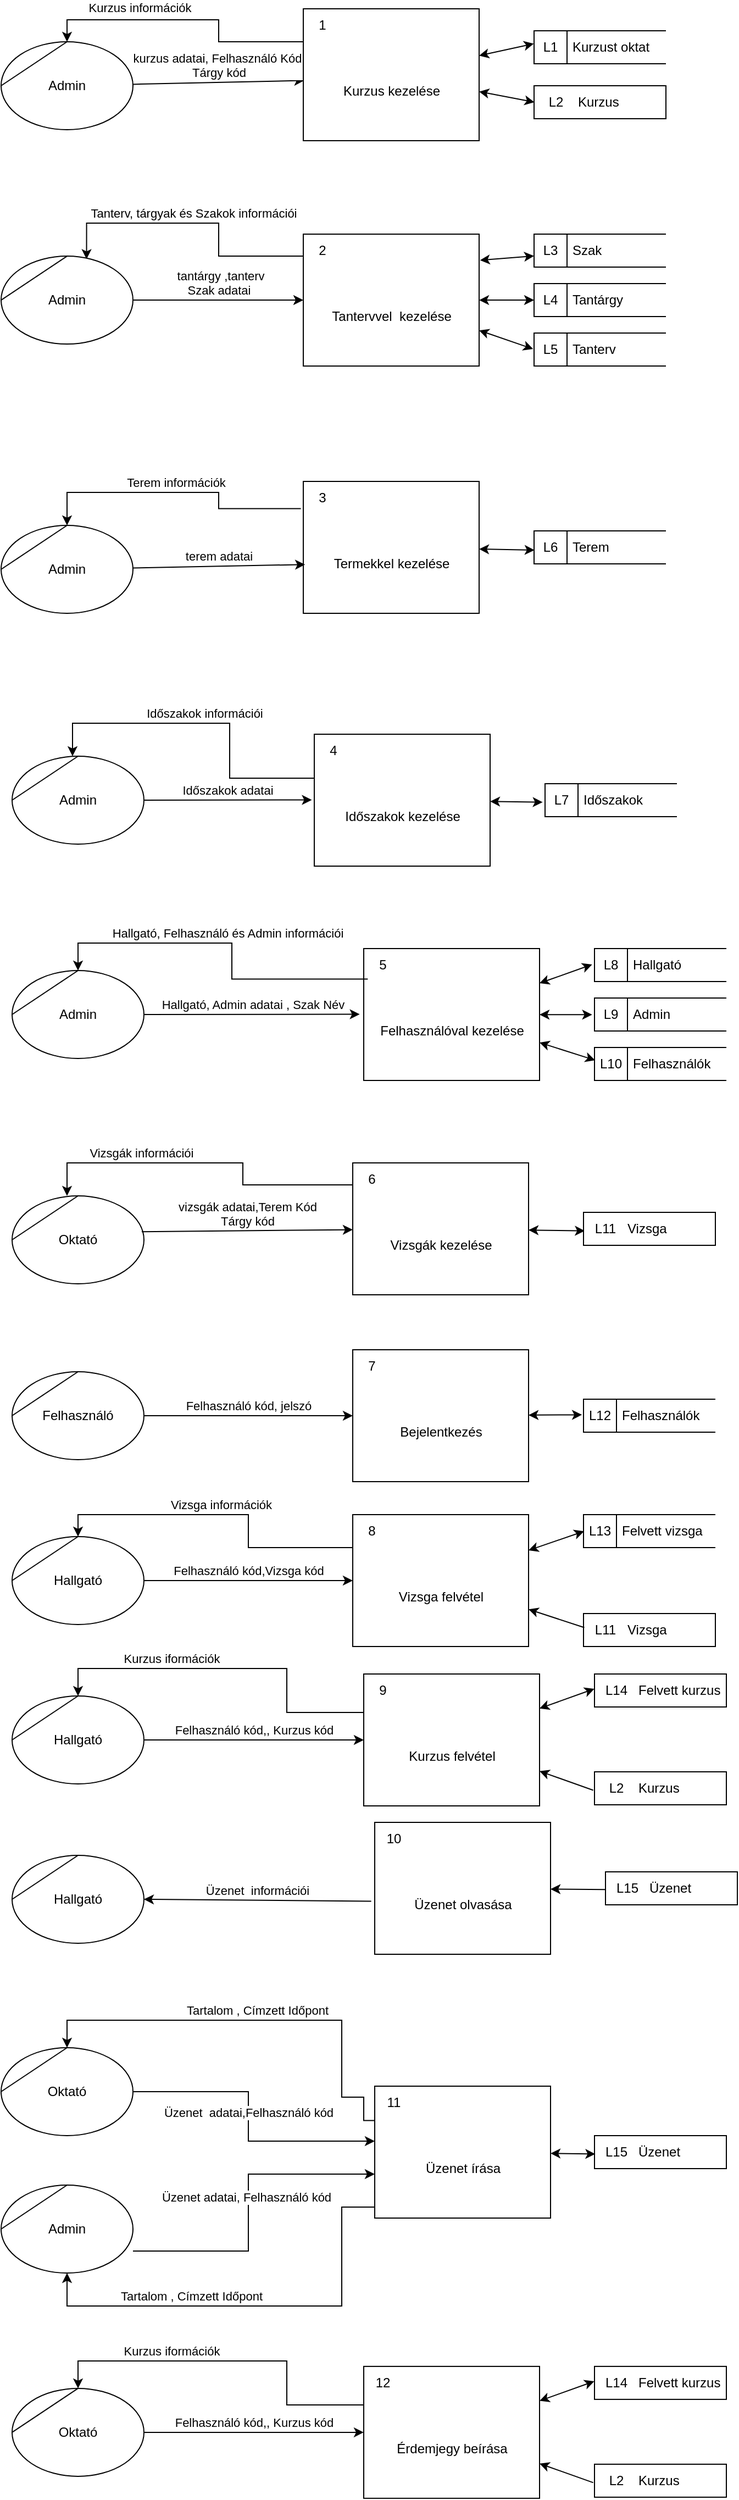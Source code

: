<mxfile version="20.8.20" type="device"><diagram name="Page-1" id="D4jjd653WhLHZPP0HxEm"><mxGraphModel dx="7494" dy="2905" grid="1" gridSize="10" guides="1" tooltips="1" connect="1" arrows="1" fold="1" page="1" pageScale="1" pageWidth="827" pageHeight="1169" math="0" shadow="0"><root><mxCell id="0"/><mxCell id="1" parent="0"/><mxCell id="yPqAMtaEenO2p8fV_E_8-33" value="Oktató&lt;br&gt;" style="shape=stencil(tZRtjoMgEIZPw98GJR6gYXfvQe10nZQCAbYft99RNKlW7GajiTGZeeXhnZGBCRka5YCVvGHig5VlwTm9Kb5NYhUc1DElr8qjOmhISojenuGGx9gz0DTgMbaq+GR8T9+0j5C1NYYgaE0YKU86wRQaWsvvCdZv/xhFjvgXiOB7kynLyq+/Y3fVNuBiI79j7OB+db/rgceOi61+3Grg4v9YISmTO9xCHlR9/vb2xxxnzYDW6AK8OfLTeZzO66ynzM5CnqyHBUsn1DqN9UITnWoH/kUY5Iu9PtVUzRY1jx4IGk22K9UioSs+44+uvFxl3bKX1nTZdE12iV8=);whiteSpace=wrap;html=1;" vertex="1" parent="1"><mxGeometry x="-1400" y="2170" width="120" height="80" as="geometry"/></mxCell><mxCell id="yPqAMtaEenO2p8fV_E_8-42" value="Felhasználó" style="shape=stencil(tZRtjoMgEIZPw98GJR6gYXfvQe10nZQCAbYft99RNKlW7GajiTGZeeXhnZGBCRka5YCVvGHig5VlwTm9Kb5NYhUc1DElr8qjOmhISojenuGGx9gz0DTgMbaq+GR8T9+0j5C1NYYgaE0YKU86wRQaWsvvCdZv/xhFjvgXiOB7kynLyq+/Y3fVNuBiI79j7OB+db/rgceOi61+3Grg4v9YISmTO9xCHlR9/vb2xxxnzYDW6AK8OfLTeZzO66ynzM5CnqyHBUsn1DqN9UITnWoH/kUY5Iu9PtVUzRY1jx4IGk22K9UioSs+44+uvFxl3bKX1nTZdE12iV8=);whiteSpace=wrap;html=1;" vertex="1" parent="1"><mxGeometry x="-1400" y="2330" width="120" height="80" as="geometry"/></mxCell><mxCell id="yPqAMtaEenO2p8fV_E_8-43" value="Felhasználó kód, jelszó" style="endArrow=classic;html=1;rounded=0;verticalAlign=bottom;" edge="1" parent="1" source="yPqAMtaEenO2p8fV_E_8-42" target="yPqAMtaEenO2p8fV_E_8-212"><mxGeometry width="50" height="50" relative="1" as="geometry"><mxPoint x="-810" y="2470" as="sourcePoint"/><mxPoint x="-1120.0" y="2370" as="targetPoint"/></mxGeometry></mxCell><mxCell id="yPqAMtaEenO2p8fV_E_8-45" value="Felhasználók" style="html=1;dashed=0;whitespace=wrap;shape=mxgraph.dfd.dataStoreID;align=left;spacingLeft=33;container=1;collapsible=0;autosize=0;flipH=0;" vertex="1" parent="1"><mxGeometry x="-880" y="2355" width="120" height="30" as="geometry"/></mxCell><mxCell id="yPqAMtaEenO2p8fV_E_8-46" value="L12" style="text;html=1;strokeColor=none;fillColor=none;align=center;verticalAlign=middle;whiteSpace=wrap;rounded=0;movable=0;resizable=0;rotatable=0;cloneable=0;deletable=0;allowArrows=0;connectable=0;" vertex="1" parent="yPqAMtaEenO2p8fV_E_8-45"><mxGeometry width="30" height="30" as="geometry"/></mxCell><mxCell id="yPqAMtaEenO2p8fV_E_8-50" value="&lt;br&gt;" style="endArrow=classic;startArrow=classic;html=1;rounded=0;verticalAlign=bottom;entryX=-0.012;entryY=0.472;entryDx=0;entryDy=0;entryPerimeter=0;" edge="1" parent="1" source="yPqAMtaEenO2p8fV_E_8-212" target="yPqAMtaEenO2p8fV_E_8-45"><mxGeometry width="50" height="50" relative="1" as="geometry"><mxPoint x="-960.0" y="2368.508" as="sourcePoint"/><mxPoint x="-730" y="2470" as="targetPoint"/></mxGeometry></mxCell><mxCell id="yPqAMtaEenO2p8fV_E_8-51" value="Tantervvel &amp;nbsp;kezelése" style="html=1;dashed=0;whitespace=wrap;shape=mxgraph.dfd.process;align=center;container=1;collapsible=0;spacingTop=30;" vertex="1" parent="1"><mxGeometry x="-1135" y="1295.03" width="160" height="120" as="geometry"/></mxCell><mxCell id="yPqAMtaEenO2p8fV_E_8-52" value="2" style="text;html=1;strokeColor=none;fillColor=none;align=center;verticalAlign=middle;whiteSpace=wrap;rounded=0;movable=0;resizable=0;rotatable=0;cloneable=0;deletable=0;connectable=0;allowArrows=0;pointerEvents=1;" vertex="1" parent="yPqAMtaEenO2p8fV_E_8-51"><mxGeometry width="35" height="30" as="geometry"/></mxCell><mxCell id="yPqAMtaEenO2p8fV_E_8-53" value="" style="text;html=1;strokeColor=none;fillColor=none;align=left;verticalAlign=middle;whiteSpace=wrap;rounded=0;movable=0;resizable=0;connectable=0;allowArrows=0;rotatable=0;cloneable=0;deletable=0;spacingLeft=6;autosize=1;resizeWidth=0;" vertex="1" parent="yPqAMtaEenO2p8fV_E_8-51"><mxGeometry x="35" y="-5" width="50" height="40" as="geometry"/></mxCell><mxCell id="yPqAMtaEenO2p8fV_E_8-54" value="&amp;nbsp;tantárgy ,tanterv&lt;br&gt;Szak adatai" style="endArrow=classic;html=1;rounded=0;verticalAlign=bottom;exitX=1;exitY=0.5;exitDx=0;exitDy=0;" edge="1" parent="1" source="yPqAMtaEenO2p8fV_E_8-191" target="yPqAMtaEenO2p8fV_E_8-51"><mxGeometry width="50" height="50" relative="1" as="geometry"><mxPoint x="-1556.24" y="1433.75" as="sourcePoint"/><mxPoint x="-835" y="1675.03" as="targetPoint"/></mxGeometry></mxCell><mxCell id="yPqAMtaEenO2p8fV_E_8-55" value="Felhasználóval kezelése" style="html=1;dashed=0;whitespace=wrap;shape=mxgraph.dfd.process;align=center;container=1;collapsible=0;spacingTop=30;" vertex="1" parent="1"><mxGeometry x="-1080" y="1945" width="160" height="120" as="geometry"/></mxCell><mxCell id="yPqAMtaEenO2p8fV_E_8-56" value="5" style="text;html=1;strokeColor=none;fillColor=none;align=center;verticalAlign=middle;whiteSpace=wrap;rounded=0;movable=0;resizable=0;rotatable=0;cloneable=0;deletable=0;connectable=0;allowArrows=0;pointerEvents=1;" vertex="1" parent="yPqAMtaEenO2p8fV_E_8-55"><mxGeometry width="35" height="30" as="geometry"/></mxCell><mxCell id="yPqAMtaEenO2p8fV_E_8-57" value="" style="text;html=1;strokeColor=none;fillColor=none;align=left;verticalAlign=middle;whiteSpace=wrap;rounded=0;movable=0;resizable=0;connectable=0;allowArrows=0;rotatable=0;cloneable=0;deletable=0;spacingLeft=6;autosize=1;resizeWidth=0;" vertex="1" parent="yPqAMtaEenO2p8fV_E_8-55"><mxGeometry x="35" y="-5" width="50" height="40" as="geometry"/></mxCell><mxCell id="yPqAMtaEenO2p8fV_E_8-58" value="Hallgató, Admin adatai , Szak Név" style="endArrow=classic;html=1;rounded=0;verticalAlign=bottom;entryX=-0.023;entryY=0.498;entryDx=0;entryDy=0;entryPerimeter=0;exitX=1;exitY=0.5;exitDx=0;exitDy=0;" edge="1" parent="1" source="yPqAMtaEenO2p8fV_E_8-189" target="yPqAMtaEenO2p8fV_E_8-55"><mxGeometry x="0.016" width="50" height="50" relative="1" as="geometry"><mxPoint x="-1540" y="1610.0" as="sourcePoint"/><mxPoint x="-780" y="1760" as="targetPoint"/><mxPoint as="offset"/></mxGeometry></mxCell><mxCell id="yPqAMtaEenO2p8fV_E_8-59" value="Termekkel&amp;nbsp;kezelése" style="html=1;dashed=0;whitespace=wrap;shape=mxgraph.dfd.process;align=center;container=1;collapsible=0;spacingTop=30;" vertex="1" parent="1"><mxGeometry x="-1135" y="1520" width="160" height="120" as="geometry"/></mxCell><mxCell id="yPqAMtaEenO2p8fV_E_8-60" value="3" style="text;html=1;strokeColor=none;fillColor=none;align=center;verticalAlign=middle;whiteSpace=wrap;rounded=0;movable=0;resizable=0;rotatable=0;cloneable=0;deletable=0;connectable=0;allowArrows=0;pointerEvents=1;" vertex="1" parent="yPqAMtaEenO2p8fV_E_8-59"><mxGeometry width="35" height="30" as="geometry"/></mxCell><mxCell id="yPqAMtaEenO2p8fV_E_8-61" value="" style="text;html=1;strokeColor=none;fillColor=none;align=left;verticalAlign=middle;whiteSpace=wrap;rounded=0;movable=0;resizable=0;connectable=0;allowArrows=0;rotatable=0;cloneable=0;deletable=0;spacingLeft=6;autosize=1;resizeWidth=0;" vertex="1" parent="yPqAMtaEenO2p8fV_E_8-59"><mxGeometry x="35" y="-5" width="50" height="40" as="geometry"/></mxCell><mxCell id="yPqAMtaEenO2p8fV_E_8-62" value="terem adatai" style="endArrow=classic;html=1;rounded=0;verticalAlign=bottom;entryX=0.01;entryY=0.63;entryDx=0;entryDy=0;entryPerimeter=0;" edge="1" parent="1" source="yPqAMtaEenO2p8fV_E_8-192" target="yPqAMtaEenO2p8fV_E_8-59"><mxGeometry width="50" height="50" relative="1" as="geometry"><mxPoint x="-1535" y="1480" as="sourcePoint"/><mxPoint x="-835" y="1560" as="targetPoint"/></mxGeometry></mxCell><mxCell id="yPqAMtaEenO2p8fV_E_8-69" value="" style="endArrow=classic;startArrow=classic;html=1;rounded=0;verticalAlign=bottom;entryX=-0.007;entryY=0.483;entryDx=0;entryDy=0;entryPerimeter=0;" edge="1" parent="1" source="yPqAMtaEenO2p8fV_E_8-51" target="yPqAMtaEenO2p8fV_E_8-226"><mxGeometry width="50" height="50" relative="1" as="geometry"><mxPoint x="-1195" y="1535.03" as="sourcePoint"/><mxPoint x="-894.04" y="1405.71" as="targetPoint"/></mxGeometry></mxCell><mxCell id="yPqAMtaEenO2p8fV_E_8-70" value="" style="endArrow=classic;startArrow=classic;html=1;rounded=0;verticalAlign=bottom;" edge="1" parent="1" source="yPqAMtaEenO2p8fV_E_8-51" target="yPqAMtaEenO2p8fV_E_8-223"><mxGeometry width="50" height="50" relative="1" as="geometry"><mxPoint x="-1195" y="1535.03" as="sourcePoint"/><mxPoint x="-905" y="1351.459" as="targetPoint"/></mxGeometry></mxCell><mxCell id="yPqAMtaEenO2p8fV_E_8-75" value="" style="endArrow=classic;startArrow=classic;html=1;rounded=0;verticalAlign=bottom;entryX=0.004;entryY=0.583;entryDx=0;entryDy=0;entryPerimeter=0;" edge="1" parent="1" source="yPqAMtaEenO2p8fV_E_8-59" target="yPqAMtaEenO2p8fV_E_8-228"><mxGeometry width="50" height="50" relative="1" as="geometry"><mxPoint x="-1185" y="1616" as="sourcePoint"/><mxPoint x="-885" y="1580" as="targetPoint"/></mxGeometry></mxCell><mxCell id="yPqAMtaEenO2p8fV_E_8-92" value="" style="endArrow=classic;startArrow=classic;html=1;rounded=0;verticalAlign=bottom;entryX=-0.018;entryY=0.483;entryDx=0;entryDy=0;entryPerimeter=0;" edge="1" parent="1" source="yPqAMtaEenO2p8fV_E_8-55" target="yPqAMtaEenO2p8fV_E_8-234"><mxGeometry width="50" height="50" relative="1" as="geometry"><mxPoint x="-1150" y="1985" as="sourcePoint"/><mxPoint x="-850" y="1968.636" as="targetPoint"/></mxGeometry></mxCell><mxCell id="yPqAMtaEenO2p8fV_E_8-93" value="" style="endArrow=classic;startArrow=classic;html=1;rounded=0;verticalAlign=bottom;entryX=-0.018;entryY=0.506;entryDx=0;entryDy=0;entryPerimeter=0;" edge="1" parent="1" source="yPqAMtaEenO2p8fV_E_8-55" target="yPqAMtaEenO2p8fV_E_8-232"><mxGeometry width="50" height="50" relative="1" as="geometry"><mxPoint x="-1150" y="1985" as="sourcePoint"/><mxPoint x="-846.28" y="2012.77" as="targetPoint"/></mxGeometry></mxCell><mxCell id="yPqAMtaEenO2p8fV_E_8-98" value="kurzus adatai, Felhasználó Kód,&lt;br&gt;Tárgy kód" style="endArrow=classic;html=1;rounded=0;verticalAlign=bottom;entryX=0.005;entryY=0.544;entryDx=0;entryDy=0;entryPerimeter=0;" edge="1" parent="1" source="yPqAMtaEenO2p8fV_E_8-193" target="yPqAMtaEenO2p8fV_E_8-103"><mxGeometry width="50" height="50" relative="1" as="geometry"><mxPoint x="-1593.571" y="1390" as="sourcePoint"/><mxPoint x="-1135" y="1150" as="targetPoint"/></mxGeometry></mxCell><mxCell id="yPqAMtaEenO2p8fV_E_8-99" value="Kurzus" style="html=1;dashed=0;whitespace=wrap;shape=mxgraph.dfd.dataStoreID2;align=left;spacingLeft=38;container=1;collapsible=0;flipH=0;" vertex="1" parent="1"><mxGeometry x="-925" y="1160" width="120" height="30" as="geometry"/></mxCell><mxCell id="yPqAMtaEenO2p8fV_E_8-100" value="L2" style="text;html=1;strokeColor=none;fillColor=none;align=center;verticalAlign=middle;whiteSpace=wrap;rounded=0;connectable=0;allowArrows=0;movable=0;resizable=0;rotatable=0;cloneable=0;deletable=0;" vertex="1" parent="yPqAMtaEenO2p8fV_E_8-99"><mxGeometry x="5" width="30" height="30" as="geometry"/></mxCell><mxCell id="yPqAMtaEenO2p8fV_E_8-102" value="" style="endArrow=classic;startArrow=classic;html=1;rounded=0;verticalAlign=bottom;entryX=0.003;entryY=0.5;entryDx=0;entryDy=0;entryPerimeter=0;" edge="1" parent="1" source="yPqAMtaEenO2p8fV_E_8-103" target="yPqAMtaEenO2p8fV_E_8-99"><mxGeometry width="50" height="50" relative="1" as="geometry"><mxPoint x="-985" y="1150" as="sourcePoint"/><mxPoint x="-1075" y="1410" as="targetPoint"/></mxGeometry></mxCell><mxCell id="yPqAMtaEenO2p8fV_E_8-103" value="Kurzus kezelése" style="html=1;dashed=0;whitespace=wrap;shape=mxgraph.dfd.process;align=center;container=1;collapsible=0;spacingTop=30;" vertex="1" parent="1"><mxGeometry x="-1135" y="1090" width="160" height="120" as="geometry"/></mxCell><mxCell id="yPqAMtaEenO2p8fV_E_8-104" value="1" style="text;html=1;strokeColor=none;fillColor=none;align=center;verticalAlign=middle;whiteSpace=wrap;rounded=0;movable=0;resizable=0;rotatable=0;cloneable=0;deletable=0;connectable=0;allowArrows=0;pointerEvents=1;" vertex="1" parent="yPqAMtaEenO2p8fV_E_8-103"><mxGeometry width="35" height="30" as="geometry"/></mxCell><mxCell id="yPqAMtaEenO2p8fV_E_8-105" value="" style="text;html=1;strokeColor=none;fillColor=none;align=left;verticalAlign=middle;whiteSpace=wrap;rounded=0;movable=0;resizable=0;connectable=0;allowArrows=0;rotatable=0;cloneable=0;deletable=0;spacingLeft=6;autosize=1;resizeWidth=0;" vertex="1" parent="yPqAMtaEenO2p8fV_E_8-103"><mxGeometry x="35" y="-5" width="50" height="40" as="geometry"/></mxCell><mxCell id="yPqAMtaEenO2p8fV_E_8-106" value="Vizsgák kezelése" style="html=1;dashed=0;whitespace=wrap;shape=mxgraph.dfd.process;align=center;container=1;collapsible=0;spacingTop=30;" vertex="1" parent="1"><mxGeometry x="-1090" y="2140" width="160" height="120" as="geometry"/></mxCell><mxCell id="yPqAMtaEenO2p8fV_E_8-107" value="6" style="text;html=1;strokeColor=none;fillColor=none;align=center;verticalAlign=middle;whiteSpace=wrap;rounded=0;movable=0;resizable=0;rotatable=0;cloneable=0;deletable=0;connectable=0;allowArrows=0;pointerEvents=1;" vertex="1" parent="yPqAMtaEenO2p8fV_E_8-106"><mxGeometry width="35" height="30" as="geometry"/></mxCell><mxCell id="yPqAMtaEenO2p8fV_E_8-108" value="" style="text;html=1;strokeColor=none;fillColor=none;align=left;verticalAlign=middle;whiteSpace=wrap;rounded=0;movable=0;resizable=0;connectable=0;allowArrows=0;rotatable=0;cloneable=0;deletable=0;spacingLeft=6;autosize=1;resizeWidth=0;" vertex="1" parent="yPqAMtaEenO2p8fV_E_8-106"><mxGeometry x="35" y="-5" width="50" height="40" as="geometry"/></mxCell><mxCell id="yPqAMtaEenO2p8fV_E_8-109" value="vizsgák adatai,Terem Kód&lt;br&gt;Tárgy kód" style="endArrow=classic;html=1;rounded=0;verticalAlign=bottom;exitX=0.983;exitY=0.408;exitDx=0;exitDy=0;exitPerimeter=0;" edge="1" parent="1" source="yPqAMtaEenO2p8fV_E_8-33" target="yPqAMtaEenO2p8fV_E_8-106"><mxGeometry width="50" height="50" relative="1" as="geometry"><mxPoint x="-1155" y="2250" as="sourcePoint"/><mxPoint x="-1035" y="2250" as="targetPoint"/></mxGeometry></mxCell><mxCell id="yPqAMtaEenO2p8fV_E_8-112" value="" style="endArrow=classic;startArrow=classic;html=1;rounded=0;verticalAlign=bottom;entryX=0.01;entryY=0.561;entryDx=0;entryDy=0;entryPerimeter=0;" edge="1" parent="1" source="yPqAMtaEenO2p8fV_E_8-106" target="yPqAMtaEenO2p8fV_E_8-242"><mxGeometry x="-0.466" y="30" width="50" height="50" relative="1" as="geometry"><mxPoint x="-1155" y="2250" as="sourcePoint"/><mxPoint x="-884.2" y="2198.5" as="targetPoint"/><mxPoint y="-1" as="offset"/></mxGeometry></mxCell><mxCell id="yPqAMtaEenO2p8fV_E_8-120" value="Kurzust oktat" style="html=1;dashed=0;whitespace=wrap;shape=mxgraph.dfd.dataStoreID;align=left;spacingLeft=33;container=1;collapsible=0;autosize=0;flipH=0;" vertex="1" parent="1"><mxGeometry x="-925" y="1110" width="120" height="30" as="geometry"/></mxCell><mxCell id="yPqAMtaEenO2p8fV_E_8-121" value="L1" style="text;html=1;strokeColor=none;fillColor=none;align=center;verticalAlign=middle;whiteSpace=wrap;rounded=0;movable=0;resizable=0;rotatable=0;cloneable=0;deletable=0;allowArrows=0;connectable=0;" vertex="1" parent="yPqAMtaEenO2p8fV_E_8-120"><mxGeometry width="30" height="30" as="geometry"/></mxCell><mxCell id="yPqAMtaEenO2p8fV_E_8-122" value="" style="endArrow=classic;startArrow=classic;html=1;rounded=0;verticalAlign=bottom;entryX=-0.002;entryY=0.392;entryDx=0;entryDy=0;entryPerimeter=0;" edge="1" parent="1" source="yPqAMtaEenO2p8fV_E_8-103" target="yPqAMtaEenO2p8fV_E_8-120"><mxGeometry width="50" height="50" relative="1" as="geometry"><mxPoint x="-1395" y="1230" as="sourcePoint"/><mxPoint x="-835" y="1050" as="targetPoint"/></mxGeometry></mxCell><mxCell id="yPqAMtaEenO2p8fV_E_8-128" value="" style="endArrow=classic;startArrow=classic;html=1;rounded=0;verticalAlign=bottom;exitX=1.005;exitY=0.198;exitDx=0;exitDy=0;exitPerimeter=0;" edge="1" parent="1" source="yPqAMtaEenO2p8fV_E_8-51" target="yPqAMtaEenO2p8fV_E_8-221"><mxGeometry width="50" height="50" relative="1" as="geometry"><mxPoint x="-955" y="1265.03" as="sourcePoint"/><mxPoint x="-835" y="1265.03" as="targetPoint"/></mxGeometry></mxCell><mxCell id="yPqAMtaEenO2p8fV_E_8-132" value="Időszakok kezelése" style="html=1;dashed=0;whitespace=wrap;shape=mxgraph.dfd.process;align=center;container=1;collapsible=0;spacingTop=30;" vertex="1" parent="1"><mxGeometry x="-1125" y="1750" width="160" height="120" as="geometry"/></mxCell><mxCell id="yPqAMtaEenO2p8fV_E_8-133" value="4" style="text;html=1;strokeColor=none;fillColor=none;align=center;verticalAlign=middle;whiteSpace=wrap;rounded=0;movable=0;resizable=0;rotatable=0;cloneable=0;deletable=0;connectable=0;allowArrows=0;pointerEvents=1;" vertex="1" parent="yPqAMtaEenO2p8fV_E_8-132"><mxGeometry width="35" height="30" as="geometry"/></mxCell><mxCell id="yPqAMtaEenO2p8fV_E_8-134" value="" style="text;html=1;strokeColor=none;fillColor=none;align=left;verticalAlign=middle;whiteSpace=wrap;rounded=0;movable=0;resizable=0;connectable=0;allowArrows=0;rotatable=0;cloneable=0;deletable=0;spacingLeft=6;autosize=1;resizeWidth=0;" vertex="1" parent="yPqAMtaEenO2p8fV_E_8-132"><mxGeometry x="35" y="-5" width="50" height="40" as="geometry"/></mxCell><mxCell id="yPqAMtaEenO2p8fV_E_8-135" value="Időszakok adatai" style="endArrow=classic;html=1;rounded=0;verticalAlign=bottom;entryX=-0.014;entryY=0.498;entryDx=0;entryDy=0;entryPerimeter=0;exitX=1;exitY=0.5;exitDx=0;exitDy=0;" edge="1" parent="1" source="yPqAMtaEenO2p8fV_E_8-190" target="yPqAMtaEenO2p8fV_E_8-132"><mxGeometry width="50" height="50" relative="1" as="geometry"><mxPoint x="-1543.24" y="1558.72" as="sourcePoint"/><mxPoint x="-1105" y="1680" as="targetPoint"/></mxGeometry></mxCell><mxCell id="yPqAMtaEenO2p8fV_E_8-136" value="" style="endArrow=classic;startArrow=classic;html=1;rounded=0;verticalAlign=bottom;entryX=-0.018;entryY=0.561;entryDx=0;entryDy=0;entryPerimeter=0;" edge="1" parent="1" source="yPqAMtaEenO2p8fV_E_8-132" target="yPqAMtaEenO2p8fV_E_8-230"><mxGeometry width="50" height="50" relative="1" as="geometry"><mxPoint x="-1205" y="1740" as="sourcePoint"/><mxPoint x="-865" y="1808.789" as="targetPoint"/></mxGeometry></mxCell><mxCell id="yPqAMtaEenO2p8fV_E_8-145" value="Vizsga felvétel" style="html=1;dashed=0;whitespace=wrap;shape=mxgraph.dfd.process2;align=center;container=1;collapsible=0;spacingTop=30;" vertex="1" parent="1"><mxGeometry x="-1090" y="2460" width="160" height="120" as="geometry"/></mxCell><mxCell id="yPqAMtaEenO2p8fV_E_8-146" value="8" style="text;html=1;strokeColor=none;fillColor=none;align=center;verticalAlign=middle;whiteSpace=wrap;rounded=0;connectable=0;allowArrows=0;editable=1;movable=0;resizable=0;rotatable=0;deletable=0;locked=0;cloneable=0;" vertex="1" parent="yPqAMtaEenO2p8fV_E_8-145"><mxGeometry width="35" height="30" as="geometry"/></mxCell><mxCell id="yPqAMtaEenO2p8fV_E_8-147" value="" style="text;strokeColor=none;fillColor=none;align=left;verticalAlign=middle;whiteSpace=wrap;rounded=0;autosize=1;connectable=0;allowArrows=0;movable=0;resizable=0;rotatable=0;deletable=0;cloneable=0;spacingLeft=6;fontStyle=0;html=1;" vertex="1" parent="yPqAMtaEenO2p8fV_E_8-145"><mxGeometry x="35" y="-5" width="50" height="40" as="geometry"/></mxCell><mxCell id="yPqAMtaEenO2p8fV_E_8-148" value="Kurzus felvétel" style="html=1;dashed=0;whitespace=wrap;shape=mxgraph.dfd.process2;align=center;container=1;collapsible=0;spacingTop=30;" vertex="1" parent="1"><mxGeometry x="-1080" y="2605" width="160" height="120" as="geometry"/></mxCell><mxCell id="yPqAMtaEenO2p8fV_E_8-149" value="9" style="text;html=1;strokeColor=none;fillColor=none;align=center;verticalAlign=middle;whiteSpace=wrap;rounded=0;connectable=0;allowArrows=0;editable=1;movable=0;resizable=0;rotatable=0;deletable=0;locked=0;cloneable=0;" vertex="1" parent="yPqAMtaEenO2p8fV_E_8-148"><mxGeometry width="35" height="30" as="geometry"/></mxCell><mxCell id="yPqAMtaEenO2p8fV_E_8-150" value="" style="text;strokeColor=none;fillColor=none;align=left;verticalAlign=middle;whiteSpace=wrap;rounded=0;autosize=1;connectable=0;allowArrows=0;movable=0;resizable=0;rotatable=0;deletable=0;cloneable=0;spacingLeft=6;fontStyle=0;html=1;" vertex="1" parent="yPqAMtaEenO2p8fV_E_8-148"><mxGeometry x="35" y="-5" width="50" height="40" as="geometry"/></mxCell><mxCell id="yPqAMtaEenO2p8fV_E_8-151" value="Felhasználó kód,Vizsga kód" style="endArrow=classic;html=1;rounded=0;verticalAlign=bottom;exitX=1;exitY=0.5;exitDx=0;exitDy=0;" edge="1" parent="1" source="yPqAMtaEenO2p8fV_E_8-197" target="yPqAMtaEenO2p8fV_E_8-145"><mxGeometry width="50" height="50" relative="1" as="geometry"><mxPoint x="-1359.2" y="2590.72" as="sourcePoint"/><mxPoint x="-1070" y="2520" as="targetPoint"/></mxGeometry></mxCell><mxCell id="yPqAMtaEenO2p8fV_E_8-152" value="Felhasználó kód,, Kurzus kód" style="endArrow=classic;html=1;rounded=0;verticalAlign=bottom;" edge="1" parent="1" source="yPqAMtaEenO2p8fV_E_8-202" target="yPqAMtaEenO2p8fV_E_8-148"><mxGeometry width="50" height="50" relative="1" as="geometry"><mxPoint x="-1360.0" y="2660" as="sourcePoint"/><mxPoint x="-1110" y="2628" as="targetPoint"/></mxGeometry></mxCell><mxCell id="yPqAMtaEenO2p8fV_E_8-153" value="Felvett kurzus" style="html=1;dashed=0;whitespace=wrap;shape=mxgraph.dfd.dataStoreID2;align=left;spacingLeft=38;container=1;collapsible=0;flipH=0;" vertex="1" parent="1"><mxGeometry x="-870" y="2605" width="120" height="30" as="geometry"/></mxCell><mxCell id="yPqAMtaEenO2p8fV_E_8-154" value="L14" style="text;html=1;strokeColor=none;fillColor=none;align=center;verticalAlign=middle;whiteSpace=wrap;rounded=0;connectable=0;allowArrows=0;movable=0;resizable=0;rotatable=0;cloneable=0;deletable=0;" vertex="1" parent="yPqAMtaEenO2p8fV_E_8-153"><mxGeometry x="5" width="30" height="30" as="geometry"/></mxCell><mxCell id="yPqAMtaEenO2p8fV_E_8-157" value="" style="endArrow=classic;startArrow=classic;html=1;rounded=0;verticalAlign=bottom;entryX=0.004;entryY=0.506;entryDx=0;entryDy=0;entryPerimeter=0;" edge="1" parent="1" source="yPqAMtaEenO2p8fV_E_8-145" target="yPqAMtaEenO2p8fV_E_8-238"><mxGeometry width="50" height="50" relative="1" as="geometry"><mxPoint x="-1190" y="2520" as="sourcePoint"/><mxPoint x="-858.2" y="2493.74" as="targetPoint"/></mxGeometry></mxCell><mxCell id="yPqAMtaEenO2p8fV_E_8-158" value="" style="endArrow=classic;startArrow=classic;html=1;rounded=0;verticalAlign=bottom;entryX=-0.001;entryY=0.45;entryDx=0;entryDy=0;entryPerimeter=0;" edge="1" parent="1" source="yPqAMtaEenO2p8fV_E_8-148" target="yPqAMtaEenO2p8fV_E_8-153"><mxGeometry width="50" height="50" relative="1" as="geometry"><mxPoint x="-1180" y="2510" as="sourcePoint"/><mxPoint x="-1060" y="2510" as="targetPoint"/></mxGeometry></mxCell><mxCell id="yPqAMtaEenO2p8fV_E_8-159" value="Admin" style="shape=stencil(tZRtjoMgEIZPw98GJR6gYXfvQe10nZQCAbYft99RNKlW7GajiTGZeeXhnZGBCRka5YCVvGHig5VlwTm9Kb5NYhUc1DElr8qjOmhISojenuGGx9gz0DTgMbaq+GR8T9+0j5C1NYYgaE0YKU86wRQaWsvvCdZv/xhFjvgXiOB7kynLyq+/Y3fVNuBiI79j7OB+db/rgceOi61+3Grg4v9YISmTO9xCHlR9/vb2xxxnzYDW6AK8OfLTeZzO66ynzM5CnqyHBUsn1DqN9UITnWoH/kUY5Iu9PtVUzRY1jx4IGk22K9UioSs+44+uvFxl3bKX1nTZdE12iV8=);whiteSpace=wrap;html=1;" vertex="1" parent="1"><mxGeometry x="-1410" y="3070" width="120" height="80" as="geometry"/></mxCell><mxCell id="yPqAMtaEenO2p8fV_E_8-160" value="Oktató" style="shape=stencil(tZRtjoMgEIZPw98GJR6gYXfvQe10nZQCAbYft99RNKlW7GajiTGZeeXhnZGBCRka5YCVvGHig5VlwTm9Kb5NYhUc1DElr8qjOmhISojenuGGx9gz0DTgMbaq+GR8T9+0j5C1NYYgaE0YKU86wRQaWsvvCdZv/xhFjvgXiOB7kynLyq+/Y3fVNuBiI79j7OB+db/rgceOi61+3Grg4v9YISmTO9xCHlR9/vb2xxxnzYDW6AK8OfLTeZzO66ynzM5CnqyHBUsn1DqN9UITnWoH/kUY5Iu9PtVUzRY1jx4IGk22K9UioSs+44+uvFxl3bKX1nTZdE12iV8=);whiteSpace=wrap;html=1;" vertex="1" parent="1"><mxGeometry x="-1410" y="2945" width="120" height="80" as="geometry"/></mxCell><mxCell id="yPqAMtaEenO2p8fV_E_8-164" value="Üzenet&amp;nbsp; adatai,Felhasználó kód" style="endArrow=classic;html=1;rounded=0;verticalAlign=bottom;edgeStyle=orthogonalEdgeStyle;" edge="1" parent="1" source="yPqAMtaEenO2p8fV_E_8-160" target="yPqAMtaEenO2p8fV_E_8-216"><mxGeometry width="50" height="50" relative="1" as="geometry"><mxPoint x="-1125" y="3060" as="sourcePoint"/><mxPoint x="-1104.2" y="3049.72" as="targetPoint"/><Array as="points"><mxPoint x="-1185" y="2985"/><mxPoint x="-1185" y="3030"/></Array></mxGeometry></mxCell><mxCell id="yPqAMtaEenO2p8fV_E_8-165" value="Üzenet adatai, Felhasználó kód" style="endArrow=classic;html=1;rounded=0;verticalAlign=bottom;edgeStyle=orthogonalEdgeStyle;" edge="1" parent="1" source="yPqAMtaEenO2p8fV_E_8-159" target="yPqAMtaEenO2p8fV_E_8-216"><mxGeometry x="0.003" y="2" width="50" height="50" relative="1" as="geometry"><mxPoint x="-1125" y="3060" as="sourcePoint"/><mxPoint x="-1105" y="3070" as="targetPoint"/><Array as="points"><mxPoint x="-1185" y="3130"/><mxPoint x="-1185" y="3060"/></Array><mxPoint as="offset"/></mxGeometry></mxCell><mxCell id="yPqAMtaEenO2p8fV_E_8-168" value="Üzenet" style="html=1;dashed=0;whitespace=wrap;shape=mxgraph.dfd.dataStoreID2;align=left;spacingLeft=38;container=1;collapsible=0;flipH=0;" vertex="1" parent="1"><mxGeometry x="-870" y="3025" width="120" height="30" as="geometry"/></mxCell><mxCell id="yPqAMtaEenO2p8fV_E_8-169" value="L15" style="text;html=1;strokeColor=none;fillColor=none;align=center;verticalAlign=middle;whiteSpace=wrap;rounded=0;connectable=0;allowArrows=0;movable=0;resizable=0;rotatable=0;cloneable=0;deletable=0;" vertex="1" parent="yPqAMtaEenO2p8fV_E_8-168"><mxGeometry x="5" width="30" height="30" as="geometry"/></mxCell><mxCell id="yPqAMtaEenO2p8fV_E_8-170" value="" style="endArrow=classic;startArrow=classic;html=1;rounded=0;verticalAlign=bottom;entryX=0.006;entryY=0.558;entryDx=0;entryDy=0;entryPerimeter=0;startFill=1;" edge="1" parent="1" source="yPqAMtaEenO2p8fV_E_8-216" target="yPqAMtaEenO2p8fV_E_8-168"><mxGeometry width="50" height="50" relative="1" as="geometry"><mxPoint x="-943.24" y="3041.8" as="sourcePoint"/><mxPoint x="-785" y="3060" as="targetPoint"/></mxGeometry></mxCell><mxCell id="yPqAMtaEenO2p8fV_E_8-172" value="Üzenet olvasása" style="html=1;dashed=0;whitespace=wrap;shape=mxgraph.dfd.process2;align=center;container=1;collapsible=0;spacingTop=30;" vertex="1" parent="1"><mxGeometry x="-1070" y="2740" width="160" height="120" as="geometry"/></mxCell><mxCell id="yPqAMtaEenO2p8fV_E_8-173" value="10" style="text;html=1;strokeColor=none;fillColor=none;align=center;verticalAlign=middle;whiteSpace=wrap;rounded=0;connectable=0;allowArrows=0;editable=1;movable=0;resizable=0;rotatable=0;deletable=0;locked=0;cloneable=0;" vertex="1" parent="yPqAMtaEenO2p8fV_E_8-172"><mxGeometry width="35" height="30" as="geometry"/></mxCell><mxCell id="yPqAMtaEenO2p8fV_E_8-174" value="" style="text;strokeColor=none;fillColor=none;align=left;verticalAlign=middle;whiteSpace=wrap;rounded=0;autosize=1;connectable=0;allowArrows=0;movable=0;resizable=0;rotatable=0;deletable=0;cloneable=0;spacingLeft=6;fontStyle=0;html=1;" vertex="1" parent="yPqAMtaEenO2p8fV_E_8-172"><mxGeometry x="35" y="-5" width="50" height="40" as="geometry"/></mxCell><mxCell id="yPqAMtaEenO2p8fV_E_8-175" value="Üzenet&amp;nbsp; információi" style="endArrow=classic;html=1;rounded=0;verticalAlign=bottom;exitX=-0.02;exitY=0.598;exitDx=0;exitDy=0;exitPerimeter=0;entryX=1;entryY=0.5;entryDx=0;entryDy=0;" edge="1" parent="1" source="yPqAMtaEenO2p8fV_E_8-172" target="yPqAMtaEenO2p8fV_E_8-206"><mxGeometry x="-0.001" width="50" height="50" relative="1" as="geometry"><mxPoint x="-1160" y="2790" as="sourcePoint"/><mxPoint x="-1380" y="2620" as="targetPoint"/><mxPoint as="offset"/></mxGeometry></mxCell><mxCell id="yPqAMtaEenO2p8fV_E_8-178" value="" style="endArrow=classic;html=1;rounded=0;verticalAlign=bottom;exitX=0.004;exitY=0.539;exitDx=0;exitDy=0;exitPerimeter=0;" edge="1" parent="1" source="yPqAMtaEenO2p8fV_E_8-244" target="yPqAMtaEenO2p8fV_E_8-172"><mxGeometry width="50" height="50" relative="1" as="geometry"><mxPoint x="-1160" y="2790" as="sourcePoint"/><mxPoint x="-1040" y="2790" as="targetPoint"/></mxGeometry></mxCell><mxCell id="yPqAMtaEenO2p8fV_E_8-182" value="Kurzus iformációk" style="endArrow=classic;html=1;rounded=0;verticalAlign=bottom;edgeStyle=orthogonalEdgeStyle;" edge="1" parent="1" source="yPqAMtaEenO2p8fV_E_8-148" target="yPqAMtaEenO2p8fV_E_8-202"><mxGeometry x="0.326" width="50" height="50" relative="1" as="geometry"><mxPoint x="-1160" y="2700" as="sourcePoint"/><mxPoint x="-1300" y="2623.076" as="targetPoint"/><Array as="points"><mxPoint x="-1150" y="2640"/><mxPoint x="-1150" y="2600"/><mxPoint x="-1340" y="2600"/></Array><mxPoint as="offset"/></mxGeometry></mxCell><mxCell id="yPqAMtaEenO2p8fV_E_8-183" value="Vizsga információk" style="endArrow=classic;html=1;rounded=0;verticalAlign=bottom;edgeStyle=orthogonalEdgeStyle;" edge="1" parent="1" source="yPqAMtaEenO2p8fV_E_8-145" target="yPqAMtaEenO2p8fV_E_8-197"><mxGeometry width="50" height="50" relative="1" as="geometry"><mxPoint x="-1170" y="2710" as="sourcePoint"/><mxPoint x="-1336.28" y="2595.76" as="targetPoint"/><Array as="points"><mxPoint x="-1185" y="2490"/><mxPoint x="-1185" y="2460"/><mxPoint x="-1340" y="2460"/></Array></mxGeometry></mxCell><mxCell id="yPqAMtaEenO2p8fV_E_8-184" value="Kurzus információk" style="endArrow=classic;html=1;rounded=0;verticalAlign=bottom;edgeStyle=orthogonalEdgeStyle;" edge="1" parent="1" source="yPqAMtaEenO2p8fV_E_8-103" target="yPqAMtaEenO2p8fV_E_8-193"><mxGeometry x="0.328" y="-2" width="50" height="50" relative="1" as="geometry"><mxPoint x="-1215" y="1270" as="sourcePoint"/><mxPoint x="-1585.28" y="1390.72" as="targetPoint"/><Array as="points"><mxPoint x="-1212" y="1120"/><mxPoint x="-1212" y="1100"/><mxPoint x="-1350" y="1100"/></Array><mxPoint as="offset"/></mxGeometry></mxCell><mxCell id="yPqAMtaEenO2p8fV_E_8-185" value="Tanterv, tárgyak és Szakok információi" style="endArrow=classic;html=1;rounded=0;verticalAlign=bottom;entryX=0.648;entryY=0.034;entryDx=0;entryDy=0;entryPerimeter=0;edgeStyle=orthogonalEdgeStyle;" edge="1" parent="1" source="yPqAMtaEenO2p8fV_E_8-51" target="yPqAMtaEenO2p8fV_E_8-191"><mxGeometry width="50" height="50" relative="1" as="geometry"><mxPoint x="-1215" y="1305.03" as="sourcePoint"/><mxPoint x="-1535" y="1453.97" as="targetPoint"/><Array as="points"><mxPoint x="-1212" y="1315.03"/><mxPoint x="-1212" y="1285.03"/><mxPoint x="-1332" y="1285.03"/></Array></mxGeometry></mxCell><mxCell id="yPqAMtaEenO2p8fV_E_8-186" value="Terem információk" style="endArrow=classic;html=1;rounded=0;verticalAlign=bottom;exitX=-0.014;exitY=0.206;exitDx=0;exitDy=0;exitPerimeter=0;edgeStyle=orthogonalEdgeStyle;" edge="1" parent="1" source="yPqAMtaEenO2p8fV_E_8-59" target="yPqAMtaEenO2p8fV_E_8-192"><mxGeometry width="50" height="50" relative="1" as="geometry"><mxPoint x="-1215" y="1570" as="sourcePoint"/><mxPoint x="-1375" y="1510" as="targetPoint"/><Array as="points"><mxPoint x="-1212" y="1545"/><mxPoint x="-1212" y="1530"/><mxPoint x="-1350" y="1530"/></Array></mxGeometry></mxCell><mxCell id="yPqAMtaEenO2p8fV_E_8-189" value="Admin" style="shape=stencil(tZRtjoMgEIZPw98GJR6gYXfvQe10nZQCAbYft99RNKlW7GajiTGZeeXhnZGBCRka5YCVvGHig5VlwTm9Kb5NYhUc1DElr8qjOmhISojenuGGx9gz0DTgMbaq+GR8T9+0j5C1NYYgaE0YKU86wRQaWsvvCdZv/xhFjvgXiOB7kynLyq+/Y3fVNuBiI79j7OB+db/rgceOi61+3Grg4v9YISmTO9xCHlR9/vb2xxxnzYDW6AK8OfLTeZzO66ynzM5CnqyHBUsn1DqN9UITnWoH/kUY5Iu9PtVUzRY1jx4IGk22K9UioSs+44+uvFxl3bKX1nTZdE12iV8=);whiteSpace=wrap;html=1;" vertex="1" parent="1"><mxGeometry x="-1400" y="1965" width="120" height="80" as="geometry"/></mxCell><mxCell id="yPqAMtaEenO2p8fV_E_8-190" value="Admin" style="shape=stencil(tZRtjoMgEIZPw98GJR6gYXfvQe10nZQCAbYft99RNKlW7GajiTGZeeXhnZGBCRka5YCVvGHig5VlwTm9Kb5NYhUc1DElr8qjOmhISojenuGGx9gz0DTgMbaq+GR8T9+0j5C1NYYgaE0YKU86wRQaWsvvCdZv/xhFjvgXiOB7kynLyq+/Y3fVNuBiI79j7OB+db/rgceOi61+3Grg4v9YISmTO9xCHlR9/vb2xxxnzYDW6AK8OfLTeZzO66ynzM5CnqyHBUsn1DqN9UITnWoH/kUY5Iu9PtVUzRY1jx4IGk22K9UioSs+44+uvFxl3bKX1nTZdE12iV8=);whiteSpace=wrap;html=1;" vertex="1" parent="1"><mxGeometry x="-1400" y="1770" width="120" height="80" as="geometry"/></mxCell><mxCell id="yPqAMtaEenO2p8fV_E_8-191" value="Admin" style="shape=stencil(tZRtjoMgEIZPw98GJR6gYXfvQe10nZQCAbYft99RNKlW7GajiTGZeeXhnZGBCRka5YCVvGHig5VlwTm9Kb5NYhUc1DElr8qjOmhISojenuGGx9gz0DTgMbaq+GR8T9+0j5C1NYYgaE0YKU86wRQaWsvvCdZv/xhFjvgXiOB7kynLyq+/Y3fVNuBiI79j7OB+db/rgceOi61+3Grg4v9YISmTO9xCHlR9/vb2xxxnzYDW6AK8OfLTeZzO66ynzM5CnqyHBUsn1DqN9UITnWoH/kUY5Iu9PtVUzRY1jx4IGk22K9UioSs+44+uvFxl3bKX1nTZdE12iV8=);whiteSpace=wrap;html=1;" vertex="1" parent="1"><mxGeometry x="-1410" y="1315.03" width="120" height="80" as="geometry"/></mxCell><mxCell id="yPqAMtaEenO2p8fV_E_8-192" value="Admin" style="shape=stencil(tZRtjoMgEIZPw98GJR6gYXfvQe10nZQCAbYft99RNKlW7GajiTGZeeXhnZGBCRka5YCVvGHig5VlwTm9Kb5NYhUc1DElr8qjOmhISojenuGGx9gz0DTgMbaq+GR8T9+0j5C1NYYgaE0YKU86wRQaWsvvCdZv/xhFjvgXiOB7kynLyq+/Y3fVNuBiI79j7OB+db/rgceOi61+3Grg4v9YISmTO9xCHlR9/vb2xxxnzYDW6AK8OfLTeZzO66ynzM5CnqyHBUsn1DqN9UITnWoH/kUY5Iu9PtVUzRY1jx4IGk22K9UioSs+44+uvFxl3bKX1nTZdE12iV8=);whiteSpace=wrap;html=1;" vertex="1" parent="1"><mxGeometry x="-1410" y="1560" width="120" height="80" as="geometry"/></mxCell><mxCell id="yPqAMtaEenO2p8fV_E_8-193" value="Admin" style="shape=stencil(tZRtjoMgEIZPw98GJR6gYXfvQe10nZQCAbYft99RNKlW7GajiTGZeeXhnZGBCRka5YCVvGHig5VlwTm9Kb5NYhUc1DElr8qjOmhISojenuGGx9gz0DTgMbaq+GR8T9+0j5C1NYYgaE0YKU86wRQaWsvvCdZv/xhFjvgXiOB7kynLyq+/Y3fVNuBiI79j7OB+db/rgceOi61+3Grg4v9YISmTO9xCHlR9/vb2xxxnzYDW6AK8OfLTeZzO66ynzM5CnqyHBUsn1DqN9UITnWoH/kUY5Iu9PtVUzRY1jx4IGk22K9UioSs+44+uvFxl3bKX1nTZdE12iV8=);whiteSpace=wrap;html=1;" vertex="1" parent="1"><mxGeometry x="-1410" y="1120" width="120" height="80" as="geometry"/></mxCell><mxCell id="yPqAMtaEenO2p8fV_E_8-194" value="Időszakok információi" style="endArrow=classic;html=1;rounded=0;verticalAlign=bottom;edgeStyle=orthogonalEdgeStyle;" edge="1" parent="1" source="yPqAMtaEenO2p8fV_E_8-132" target="yPqAMtaEenO2p8fV_E_8-190"><mxGeometry width="50" height="50" relative="1" as="geometry"><mxPoint x="-1205" y="1800" as="sourcePoint"/><mxPoint x="-1085" y="1800" as="targetPoint"/><Array as="points"><mxPoint x="-1202" y="1790"/><mxPoint x="-1202" y="1740"/><mxPoint x="-1345" y="1740"/></Array></mxGeometry></mxCell><mxCell id="yPqAMtaEenO2p8fV_E_8-195" value="Hallgató, Felhasználó és Admin információi" style="endArrow=classic;html=1;rounded=0;verticalAlign=bottom;exitX=0.023;exitY=0.231;exitDx=0;exitDy=0;exitPerimeter=0;edgeStyle=orthogonalEdgeStyle;" edge="1" parent="1" source="yPqAMtaEenO2p8fV_E_8-55" target="yPqAMtaEenO2p8fV_E_8-189"><mxGeometry width="50" height="50" relative="1" as="geometry"><mxPoint x="-1160" y="1960" as="sourcePoint"/><mxPoint x="-1040" y="1960" as="targetPoint"/><Array as="points"><mxPoint x="-1200" y="1973"/><mxPoint x="-1200" y="1940"/><mxPoint x="-1340" y="1940"/></Array></mxGeometry></mxCell><mxCell id="yPqAMtaEenO2p8fV_E_8-196" value="Vizsgák információi&amp;nbsp;" style="endArrow=classic;html=1;rounded=0;verticalAlign=bottom;edgeStyle=orthogonalEdgeStyle;" edge="1" parent="1" source="yPqAMtaEenO2p8fV_E_8-106" target="yPqAMtaEenO2p8fV_E_8-33"><mxGeometry x="0.361" width="50" height="50" relative="1" as="geometry"><mxPoint x="-1170" y="1990" as="sourcePoint"/><mxPoint x="-1050" y="1990" as="targetPoint"/><Array as="points"><mxPoint x="-1190" y="2160"/><mxPoint x="-1190" y="2140"/><mxPoint x="-1350" y="2140"/></Array><mxPoint as="offset"/></mxGeometry></mxCell><mxCell id="yPqAMtaEenO2p8fV_E_8-197" value="Hallgató" style="shape=stencil(tZRtjoMgEIZPw98GJR6gYXfvQe10nZQCAbYft99RNKlW7GajiTGZeeXhnZGBCRka5YCVvGHig5VlwTm9Kb5NYhUc1DElr8qjOmhISojenuGGx9gz0DTgMbaq+GR8T9+0j5C1NYYgaE0YKU86wRQaWsvvCdZv/xhFjvgXiOB7kynLyq+/Y3fVNuBiI79j7OB+db/rgceOi61+3Grg4v9YISmTO9xCHlR9/vb2xxxnzYDW6AK8OfLTeZzO66ynzM5CnqyHBUsn1DqN9UITnWoH/kUY5Iu9PtVUzRY1jx4IGk22K9UioSs+44+uvFxl3bKX1nTZdE12iV8=);whiteSpace=wrap;html=1;" vertex="1" parent="1"><mxGeometry x="-1400" y="2480" width="120" height="80" as="geometry"/></mxCell><mxCell id="yPqAMtaEenO2p8fV_E_8-198" value="Vizsga" style="html=1;dashed=0;whitespace=wrap;shape=mxgraph.dfd.dataStoreID2;align=left;spacingLeft=38;container=1;collapsible=0;flipH=0;" vertex="1" parent="1"><mxGeometry x="-880" y="2550" width="120" height="30" as="geometry"/></mxCell><mxCell id="yPqAMtaEenO2p8fV_E_8-199" value="L11" style="text;html=1;strokeColor=none;fillColor=none;align=center;verticalAlign=middle;whiteSpace=wrap;rounded=0;connectable=0;allowArrows=0;movable=0;resizable=0;rotatable=0;cloneable=0;deletable=0;" vertex="1" parent="yPqAMtaEenO2p8fV_E_8-198"><mxGeometry x="5" width="30" height="30" as="geometry"/></mxCell><mxCell id="yPqAMtaEenO2p8fV_E_8-200" value="" style="endArrow=none;startArrow=classic;html=1;rounded=0;verticalAlign=bottom;entryX=0.006;entryY=0.425;entryDx=0;entryDy=0;entryPerimeter=0;startFill=1;endFill=0;" edge="1" parent="1" source="yPqAMtaEenO2p8fV_E_8-145" target="yPqAMtaEenO2p8fV_E_8-198"><mxGeometry width="50" height="50" relative="1" as="geometry"><mxPoint x="-1170" y="2390" as="sourcePoint"/><mxPoint x="-1050" y="2390" as="targetPoint"/></mxGeometry></mxCell><mxCell id="yPqAMtaEenO2p8fV_E_8-202" value="Hallgató" style="shape=stencil(tZRtjoMgEIZPw98GJR6gYXfvQe10nZQCAbYft99RNKlW7GajiTGZeeXhnZGBCRka5YCVvGHig5VlwTm9Kb5NYhUc1DElr8qjOmhISojenuGGx9gz0DTgMbaq+GR8T9+0j5C1NYYgaE0YKU86wRQaWsvvCdZv/xhFjvgXiOB7kynLyq+/Y3fVNuBiI79j7OB+db/rgceOi61+3Grg4v9YISmTO9xCHlR9/vb2xxxnzYDW6AK8OfLTeZzO66ynzM5CnqyHBUsn1DqN9UITnWoH/kUY5Iu9PtVUzRY1jx4IGk22K9UioSs+44+uvFxl3bKX1nTZdE12iV8=);whiteSpace=wrap;html=1;" vertex="1" parent="1"><mxGeometry x="-1400" y="2625" width="120" height="80" as="geometry"/></mxCell><mxCell id="yPqAMtaEenO2p8fV_E_8-203" value="Kurzus" style="html=1;dashed=0;whitespace=wrap;shape=mxgraph.dfd.dataStoreID2;align=left;spacingLeft=38;container=1;collapsible=0;flipH=0;" vertex="1" parent="1"><mxGeometry x="-870" y="2694" width="120" height="30" as="geometry"/></mxCell><mxCell id="yPqAMtaEenO2p8fV_E_8-204" value="L2" style="text;html=1;strokeColor=none;fillColor=none;align=center;verticalAlign=middle;whiteSpace=wrap;rounded=0;connectable=0;allowArrows=0;movable=0;resizable=0;rotatable=0;cloneable=0;deletable=0;" vertex="1" parent="yPqAMtaEenO2p8fV_E_8-203"><mxGeometry x="5" width="30" height="30" as="geometry"/></mxCell><mxCell id="yPqAMtaEenO2p8fV_E_8-205" value="" style="endArrow=classic;html=1;rounded=0;verticalAlign=bottom;exitX=-0.01;exitY=0.558;exitDx=0;exitDy=0;exitPerimeter=0;" edge="1" parent="1" source="yPqAMtaEenO2p8fV_E_8-203" target="yPqAMtaEenO2p8fV_E_8-148"><mxGeometry width="50" height="50" relative="1" as="geometry"><mxPoint x="-1160" y="2690" as="sourcePoint"/><mxPoint x="-950" y="2690" as="targetPoint"/></mxGeometry></mxCell><mxCell id="yPqAMtaEenO2p8fV_E_8-206" value="Hallgató" style="shape=stencil(tZRtjoMgEIZPw98GJR6gYXfvQe10nZQCAbYft99RNKlW7GajiTGZeeXhnZGBCRka5YCVvGHig5VlwTm9Kb5NYhUc1DElr8qjOmhISojenuGGx9gz0DTgMbaq+GR8T9+0j5C1NYYgaE0YKU86wRQaWsvvCdZv/xhFjvgXiOB7kynLyq+/Y3fVNuBiI79j7OB+db/rgceOi61+3Grg4v9YISmTO9xCHlR9/vb2xxxnzYDW6AK8OfLTeZzO66ynzM5CnqyHBUsn1DqN9UITnWoH/kUY5Iu9PtVUzRY1jx4IGk22K9UioSs+44+uvFxl3bKX1nTZdE12iV8=);whiteSpace=wrap;html=1;" vertex="1" parent="1"><mxGeometry x="-1400" y="2770" width="120" height="80" as="geometry"/></mxCell><mxCell id="yPqAMtaEenO2p8fV_E_8-207" value="Tartalom , Címzett Időpont" style="endArrow=classic;html=1;rounded=0;verticalAlign=bottom;edgeStyle=orthogonalEdgeStyle;" edge="1" parent="1" source="yPqAMtaEenO2p8fV_E_8-216" target="yPqAMtaEenO2p8fV_E_8-159"><mxGeometry x="0.286" width="50" height="50" relative="1" as="geometry"><mxPoint x="-1100.04" y="3090.04" as="sourcePoint"/><mxPoint x="-1040" y="2900" as="targetPoint"/><Array as="points"><mxPoint x="-1100" y="3090"/><mxPoint x="-1100" y="3180"/><mxPoint x="-1350" y="3180"/></Array><mxPoint as="offset"/></mxGeometry></mxCell><mxCell id="yPqAMtaEenO2p8fV_E_8-208" value="Tartalom , Címzett Időpont" style="endArrow=classic;html=1;rounded=0;verticalAlign=bottom;exitX=-0.001;exitY=0.26;exitDx=0;exitDy=0;exitPerimeter=0;edgeStyle=orthogonalEdgeStyle;" edge="1" parent="1" source="yPqAMtaEenO2p8fV_E_8-216" target="yPqAMtaEenO2p8fV_E_8-160"><mxGeometry width="50" height="50" relative="1" as="geometry"><mxPoint x="-1106.28" y="3018.76" as="sourcePoint"/><mxPoint x="-1040" y="2900" as="targetPoint"/><Array as="points"><mxPoint x="-1080" y="2990"/><mxPoint x="-1100" y="2990"/><mxPoint x="-1100" y="2920"/><mxPoint x="-1350" y="2920"/></Array></mxGeometry></mxCell><mxCell id="yPqAMtaEenO2p8fV_E_8-209" value="Felhasználók" style="html=1;dashed=0;whitespace=wrap;shape=mxgraph.dfd.dataStoreID;align=left;spacingLeft=33;container=1;collapsible=0;autosize=0;" vertex="1" parent="1"><mxGeometry x="-870" y="2035" width="120" height="30" as="geometry"/></mxCell><mxCell id="yPqAMtaEenO2p8fV_E_8-210" value="L10" style="text;html=1;strokeColor=none;fillColor=none;align=center;verticalAlign=middle;whiteSpace=wrap;rounded=0;movable=0;resizable=0;rotatable=0;cloneable=0;deletable=0;allowArrows=0;connectable=0;" vertex="1" parent="yPqAMtaEenO2p8fV_E_8-209"><mxGeometry width="30" height="30" as="geometry"/></mxCell><mxCell id="yPqAMtaEenO2p8fV_E_8-212" value="Bejelentkezés" style="html=1;dashed=0;whitespace=wrap;shape=mxgraph.dfd.process2;align=center;container=1;collapsible=0;spacingTop=30;" vertex="1" parent="1"><mxGeometry x="-1090" y="2310" width="160" height="120" as="geometry"/></mxCell><mxCell id="yPqAMtaEenO2p8fV_E_8-213" value="7" style="text;html=1;strokeColor=none;fillColor=none;align=center;verticalAlign=middle;whiteSpace=wrap;rounded=0;connectable=0;allowArrows=0;editable=1;movable=0;resizable=0;rotatable=0;deletable=0;locked=0;cloneable=0;" vertex="1" parent="yPqAMtaEenO2p8fV_E_8-212"><mxGeometry width="35" height="30" as="geometry"/></mxCell><mxCell id="yPqAMtaEenO2p8fV_E_8-214" value="" style="text;strokeColor=none;fillColor=none;align=left;verticalAlign=middle;whiteSpace=wrap;rounded=0;autosize=1;connectable=0;allowArrows=0;movable=0;resizable=0;rotatable=0;deletable=0;cloneable=0;spacingLeft=6;fontStyle=0;html=1;" vertex="1" parent="yPqAMtaEenO2p8fV_E_8-212"><mxGeometry x="35" y="-5" width="50" height="40" as="geometry"/></mxCell><mxCell id="yPqAMtaEenO2p8fV_E_8-215" value="" style="endArrow=classic;startArrow=classic;html=1;rounded=0;verticalAlign=bottom;entryX=0.005;entryY=0.388;entryDx=0;entryDy=0;entryPerimeter=0;" edge="1" parent="1" source="yPqAMtaEenO2p8fV_E_8-55" target="yPqAMtaEenO2p8fV_E_8-209"><mxGeometry x="-0.806" y="4" width="50" height="50" relative="1" as="geometry"><mxPoint x="-930" y="2070" as="sourcePoint"/><mxPoint x="-1080" y="2160" as="targetPoint"/><mxPoint as="offset"/></mxGeometry></mxCell><mxCell id="yPqAMtaEenO2p8fV_E_8-216" value="Üzenet írása" style="html=1;dashed=0;whitespace=wrap;shape=mxgraph.dfd.process2;align=center;container=1;collapsible=0;spacingTop=30;" vertex="1" parent="1"><mxGeometry x="-1070" y="2980" width="160" height="120" as="geometry"/></mxCell><mxCell id="yPqAMtaEenO2p8fV_E_8-217" value="11" style="text;html=1;strokeColor=none;fillColor=none;align=center;verticalAlign=middle;whiteSpace=wrap;rounded=0;connectable=0;allowArrows=0;editable=1;movable=0;resizable=0;rotatable=0;deletable=0;locked=0;cloneable=0;" vertex="1" parent="yPqAMtaEenO2p8fV_E_8-216"><mxGeometry width="35" height="30" as="geometry"/></mxCell><mxCell id="yPqAMtaEenO2p8fV_E_8-218" value="" style="text;strokeColor=none;fillColor=none;align=left;verticalAlign=middle;whiteSpace=wrap;rounded=0;autosize=1;connectable=0;allowArrows=0;movable=0;resizable=0;rotatable=0;deletable=0;cloneable=0;spacingLeft=6;fontStyle=0;html=1;" vertex="1" parent="yPqAMtaEenO2p8fV_E_8-216"><mxGeometry x="35" y="-5" width="50" height="40" as="geometry"/></mxCell><mxCell id="yPqAMtaEenO2p8fV_E_8-221" value="Szak" style="html=1;dashed=0;whitespace=wrap;shape=mxgraph.dfd.dataStoreID;align=left;spacingLeft=33;container=1;collapsible=0;autosize=0;" vertex="1" parent="1"><mxGeometry x="-925" y="1295.03" width="120" height="30" as="geometry"/></mxCell><mxCell id="yPqAMtaEenO2p8fV_E_8-222" value="L3" style="text;html=1;strokeColor=none;fillColor=none;align=center;verticalAlign=middle;whiteSpace=wrap;rounded=0;movable=0;resizable=0;rotatable=0;cloneable=0;deletable=0;allowArrows=0;connectable=0;" vertex="1" parent="yPqAMtaEenO2p8fV_E_8-221"><mxGeometry width="30" height="30" as="geometry"/></mxCell><mxCell id="yPqAMtaEenO2p8fV_E_8-223" value="Tantárgy" style="html=1;dashed=0;whitespace=wrap;shape=mxgraph.dfd.dataStoreID;align=left;spacingLeft=33;container=1;collapsible=0;autosize=0;" vertex="1" parent="1"><mxGeometry x="-925" y="1340.03" width="120" height="30" as="geometry"/></mxCell><mxCell id="yPqAMtaEenO2p8fV_E_8-224" value="L4" style="text;html=1;strokeColor=none;fillColor=none;align=center;verticalAlign=middle;whiteSpace=wrap;rounded=0;movable=0;resizable=0;rotatable=0;cloneable=0;deletable=0;allowArrows=0;connectable=0;" vertex="1" parent="yPqAMtaEenO2p8fV_E_8-223"><mxGeometry width="30" height="30" as="geometry"/></mxCell><mxCell id="yPqAMtaEenO2p8fV_E_8-226" value="Tanterv" style="html=1;dashed=0;whitespace=wrap;shape=mxgraph.dfd.dataStoreID;align=left;spacingLeft=33;container=1;collapsible=0;autosize=0;" vertex="1" parent="1"><mxGeometry x="-925" y="1385.03" width="120" height="30" as="geometry"/></mxCell><mxCell id="yPqAMtaEenO2p8fV_E_8-227" value="L5" style="text;html=1;strokeColor=none;fillColor=none;align=center;verticalAlign=middle;whiteSpace=wrap;rounded=0;movable=0;resizable=0;rotatable=0;cloneable=0;deletable=0;allowArrows=0;connectable=0;" vertex="1" parent="yPqAMtaEenO2p8fV_E_8-226"><mxGeometry width="30" height="30" as="geometry"/></mxCell><mxCell id="yPqAMtaEenO2p8fV_E_8-228" value="Terem" style="html=1;dashed=0;whitespace=wrap;shape=mxgraph.dfd.dataStoreID;align=left;spacingLeft=33;container=1;collapsible=0;autosize=0;" vertex="1" parent="1"><mxGeometry x="-925" y="1565" width="120" height="30" as="geometry"/></mxCell><mxCell id="yPqAMtaEenO2p8fV_E_8-229" value="L6" style="text;html=1;strokeColor=none;fillColor=none;align=center;verticalAlign=middle;whiteSpace=wrap;rounded=0;movable=0;resizable=0;rotatable=0;cloneable=0;deletable=0;allowArrows=0;connectable=0;" vertex="1" parent="yPqAMtaEenO2p8fV_E_8-228"><mxGeometry width="30" height="30" as="geometry"/></mxCell><mxCell id="yPqAMtaEenO2p8fV_E_8-230" value="Időszakok" style="html=1;dashed=0;whitespace=wrap;shape=mxgraph.dfd.dataStoreID;align=left;spacingLeft=33;container=1;collapsible=0;autosize=0;" vertex="1" parent="1"><mxGeometry x="-915" y="1795" width="120" height="30" as="geometry"/></mxCell><mxCell id="yPqAMtaEenO2p8fV_E_8-231" value="L7" style="text;html=1;strokeColor=none;fillColor=none;align=center;verticalAlign=middle;whiteSpace=wrap;rounded=0;movable=0;resizable=0;rotatable=0;cloneable=0;deletable=0;allowArrows=0;connectable=0;" vertex="1" parent="yPqAMtaEenO2p8fV_E_8-230"><mxGeometry width="30" height="30" as="geometry"/></mxCell><mxCell id="yPqAMtaEenO2p8fV_E_8-232" value="Admin" style="html=1;dashed=0;whitespace=wrap;shape=mxgraph.dfd.dataStoreID;align=left;spacingLeft=33;container=1;collapsible=0;autosize=0;" vertex="1" parent="1"><mxGeometry x="-870" y="1990" width="120" height="30" as="geometry"/></mxCell><mxCell id="yPqAMtaEenO2p8fV_E_8-233" value="L9" style="text;html=1;strokeColor=none;fillColor=none;align=center;verticalAlign=middle;whiteSpace=wrap;rounded=0;movable=0;resizable=0;rotatable=0;cloneable=0;deletable=0;allowArrows=0;connectable=0;" vertex="1" parent="yPqAMtaEenO2p8fV_E_8-232"><mxGeometry width="30" height="30" as="geometry"/></mxCell><mxCell id="yPqAMtaEenO2p8fV_E_8-234" value="Hallgató" style="html=1;dashed=0;whitespace=wrap;shape=mxgraph.dfd.dataStoreID;align=left;spacingLeft=33;container=1;collapsible=0;autosize=0;" vertex="1" parent="1"><mxGeometry x="-870" y="1945" width="120" height="30" as="geometry"/></mxCell><mxCell id="yPqAMtaEenO2p8fV_E_8-235" value="L8" style="text;html=1;strokeColor=none;fillColor=none;align=center;verticalAlign=middle;whiteSpace=wrap;rounded=0;movable=0;resizable=0;rotatable=0;cloneable=0;deletable=0;allowArrows=0;connectable=0;" vertex="1" parent="yPqAMtaEenO2p8fV_E_8-234"><mxGeometry width="30" height="30" as="geometry"/></mxCell><mxCell id="yPqAMtaEenO2p8fV_E_8-238" value="Felvett vizsga" style="html=1;dashed=0;whitespace=wrap;shape=mxgraph.dfd.dataStoreID;align=left;spacingLeft=33;container=1;collapsible=0;autosize=0;" vertex="1" parent="1"><mxGeometry x="-880" y="2460" width="120" height="30" as="geometry"/></mxCell><mxCell id="yPqAMtaEenO2p8fV_E_8-239" value="L13" style="text;html=1;strokeColor=none;fillColor=none;align=center;verticalAlign=middle;whiteSpace=wrap;rounded=0;movable=0;resizable=0;rotatable=0;cloneable=0;deletable=0;allowArrows=0;connectable=0;" vertex="1" parent="yPqAMtaEenO2p8fV_E_8-238"><mxGeometry width="30" height="30" as="geometry"/></mxCell><mxCell id="yPqAMtaEenO2p8fV_E_8-242" value="Vizsga" style="html=1;dashed=0;whitespace=wrap;shape=mxgraph.dfd.dataStoreID2;align=left;spacingLeft=38;container=1;collapsible=0;flipH=0;" vertex="1" parent="1"><mxGeometry x="-880" y="2185" width="120" height="30" as="geometry"/></mxCell><mxCell id="yPqAMtaEenO2p8fV_E_8-243" value="L11" style="text;html=1;strokeColor=none;fillColor=none;align=center;verticalAlign=middle;whiteSpace=wrap;rounded=0;connectable=0;allowArrows=0;movable=0;resizable=0;rotatable=0;cloneable=0;deletable=0;" vertex="1" parent="yPqAMtaEenO2p8fV_E_8-242"><mxGeometry x="5" width="30" height="30" as="geometry"/></mxCell><mxCell id="yPqAMtaEenO2p8fV_E_8-244" value="Üzenet" style="html=1;dashed=0;whitespace=wrap;shape=mxgraph.dfd.dataStoreID2;align=left;spacingLeft=38;container=1;collapsible=0;flipH=0;" vertex="1" parent="1"><mxGeometry x="-860" y="2785" width="120" height="30" as="geometry"/></mxCell><mxCell id="yPqAMtaEenO2p8fV_E_8-245" value="L15" style="text;html=1;strokeColor=none;fillColor=none;align=center;verticalAlign=middle;whiteSpace=wrap;rounded=0;connectable=0;allowArrows=0;movable=0;resizable=0;rotatable=0;cloneable=0;deletable=0;" vertex="1" parent="yPqAMtaEenO2p8fV_E_8-244"><mxGeometry x="5" width="30" height="30" as="geometry"/></mxCell><mxCell id="yPqAMtaEenO2p8fV_E_8-490" value="Érdemjegy beírása" style="html=1;dashed=0;whitespace=wrap;shape=mxgraph.dfd.process2;align=center;container=1;collapsible=0;spacingTop=30;" vertex="1" parent="1"><mxGeometry x="-1080" y="3234.95" width="160" height="120" as="geometry"/></mxCell><mxCell id="yPqAMtaEenO2p8fV_E_8-491" value="12" style="text;html=1;strokeColor=none;fillColor=none;align=center;verticalAlign=middle;whiteSpace=wrap;rounded=0;connectable=0;allowArrows=0;editable=1;movable=0;resizable=0;rotatable=0;deletable=0;locked=0;cloneable=0;" vertex="1" parent="yPqAMtaEenO2p8fV_E_8-490"><mxGeometry width="35" height="30" as="geometry"/></mxCell><mxCell id="yPqAMtaEenO2p8fV_E_8-492" value="" style="text;strokeColor=none;fillColor=none;align=left;verticalAlign=middle;whiteSpace=wrap;rounded=0;autosize=1;connectable=0;allowArrows=0;movable=0;resizable=0;rotatable=0;deletable=0;cloneable=0;spacingLeft=6;fontStyle=0;html=1;" vertex="1" parent="yPqAMtaEenO2p8fV_E_8-490"><mxGeometry x="35" y="-5" width="50" height="40" as="geometry"/></mxCell><mxCell id="yPqAMtaEenO2p8fV_E_8-493" value="Felhasználó kód,, Kurzus kód" style="endArrow=classic;html=1;rounded=0;verticalAlign=bottom;" edge="1" parent="1" source="yPqAMtaEenO2p8fV_E_8-498" target="yPqAMtaEenO2p8fV_E_8-490"><mxGeometry width="50" height="50" relative="1" as="geometry"><mxPoint x="-1360.0" y="3289.95" as="sourcePoint"/><mxPoint x="-1110" y="3257.95" as="targetPoint"/></mxGeometry></mxCell><mxCell id="yPqAMtaEenO2p8fV_E_8-494" value="Felvett kurzus" style="html=1;dashed=0;whitespace=wrap;shape=mxgraph.dfd.dataStoreID2;align=left;spacingLeft=38;container=1;collapsible=0;flipH=0;" vertex="1" parent="1"><mxGeometry x="-870" y="3234.95" width="120" height="30" as="geometry"/></mxCell><mxCell id="yPqAMtaEenO2p8fV_E_8-495" value="L14" style="text;html=1;strokeColor=none;fillColor=none;align=center;verticalAlign=middle;whiteSpace=wrap;rounded=0;connectable=0;allowArrows=0;movable=0;resizable=0;rotatable=0;cloneable=0;deletable=0;" vertex="1" parent="yPqAMtaEenO2p8fV_E_8-494"><mxGeometry x="5" width="30" height="30" as="geometry"/></mxCell><mxCell id="yPqAMtaEenO2p8fV_E_8-496" value="" style="endArrow=classic;startArrow=classic;html=1;rounded=0;verticalAlign=bottom;entryX=-0.001;entryY=0.45;entryDx=0;entryDy=0;entryPerimeter=0;" edge="1" parent="1" source="yPqAMtaEenO2p8fV_E_8-490" target="yPqAMtaEenO2p8fV_E_8-494"><mxGeometry width="50" height="50" relative="1" as="geometry"><mxPoint x="-1180" y="3139.95" as="sourcePoint"/><mxPoint x="-1060" y="3139.95" as="targetPoint"/></mxGeometry></mxCell><mxCell id="yPqAMtaEenO2p8fV_E_8-497" value="Kurzus iformációk" style="endArrow=classic;html=1;rounded=0;verticalAlign=bottom;edgeStyle=orthogonalEdgeStyle;" edge="1" parent="1" source="yPqAMtaEenO2p8fV_E_8-490" target="yPqAMtaEenO2p8fV_E_8-498"><mxGeometry x="0.326" width="50" height="50" relative="1" as="geometry"><mxPoint x="-1160" y="3329.95" as="sourcePoint"/><mxPoint x="-1300" y="3253.026" as="targetPoint"/><Array as="points"><mxPoint x="-1150" y="3269.95"/><mxPoint x="-1150" y="3229.95"/><mxPoint x="-1340" y="3229.95"/></Array><mxPoint as="offset"/></mxGeometry></mxCell><mxCell id="yPqAMtaEenO2p8fV_E_8-498" value="Oktató" style="shape=stencil(tZRtjoMgEIZPw98GJR6gYXfvQe10nZQCAbYft99RNKlW7GajiTGZeeXhnZGBCRka5YCVvGHig5VlwTm9Kb5NYhUc1DElr8qjOmhISojenuGGx9gz0DTgMbaq+GR8T9+0j5C1NYYgaE0YKU86wRQaWsvvCdZv/xhFjvgXiOB7kynLyq+/Y3fVNuBiI79j7OB+db/rgceOi61+3Grg4v9YISmTO9xCHlR9/vb2xxxnzYDW6AK8OfLTeZzO66ynzM5CnqyHBUsn1DqN9UITnWoH/kUY5Iu9PtVUzRY1jx4IGk22K9UioSs+44+uvFxl3bKX1nTZdE12iV8=);whiteSpace=wrap;html=1;" vertex="1" parent="1"><mxGeometry x="-1400" y="3254.95" width="120" height="80" as="geometry"/></mxCell><mxCell id="yPqAMtaEenO2p8fV_E_8-499" value="Kurzus" style="html=1;dashed=0;whitespace=wrap;shape=mxgraph.dfd.dataStoreID2;align=left;spacingLeft=38;container=1;collapsible=0;flipH=0;" vertex="1" parent="1"><mxGeometry x="-870" y="3323.95" width="120" height="30" as="geometry"/></mxCell><mxCell id="yPqAMtaEenO2p8fV_E_8-500" value="L2" style="text;html=1;strokeColor=none;fillColor=none;align=center;verticalAlign=middle;whiteSpace=wrap;rounded=0;connectable=0;allowArrows=0;movable=0;resizable=0;rotatable=0;cloneable=0;deletable=0;" vertex="1" parent="yPqAMtaEenO2p8fV_E_8-499"><mxGeometry x="5" width="30" height="30" as="geometry"/></mxCell><mxCell id="yPqAMtaEenO2p8fV_E_8-501" value="" style="endArrow=classic;html=1;rounded=0;verticalAlign=bottom;exitX=-0.01;exitY=0.558;exitDx=0;exitDy=0;exitPerimeter=0;" edge="1" parent="1" source="yPqAMtaEenO2p8fV_E_8-499" target="yPqAMtaEenO2p8fV_E_8-490"><mxGeometry width="50" height="50" relative="1" as="geometry"><mxPoint x="-1160" y="3319.95" as="sourcePoint"/><mxPoint x="-950" y="3319.95" as="targetPoint"/></mxGeometry></mxCell></root></mxGraphModel></diagram></mxfile>
